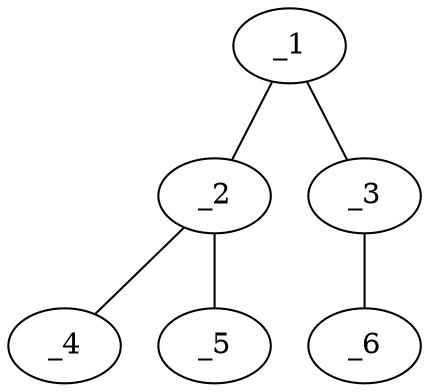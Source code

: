 graph molid2031 {
	_1	 [charge=0,
		chem=4,
		symbol="N  ",
		x="3.7321",
		y="0.75"];
	_2	 [charge=0,
		chem=1,
		symbol="C  ",
		x="2.866",
		y="0.25"];
	_1 -- _2	 [valence=1];
	_3	 [charge=0,
		chem=1,
		symbol="C  ",
		x="4.5981",
		y="0.25"];
	_1 -- _3	 [valence=1];
	_4	 [charge=0,
		chem=4,
		symbol="N  ",
		x=2,
		y="0.75"];
	_2 -- _4	 [valence=2];
	_5	 [charge=0,
		chem=4,
		symbol="N  ",
		x="2.866",
		y="-0.75"];
	_2 -- _5	 [valence=1];
	_6	 [charge=0,
		chem=4,
		symbol="N  ",
		x="5.4641",
		y="-0.25"];
	_3 -- _6	 [valence=3];
}
